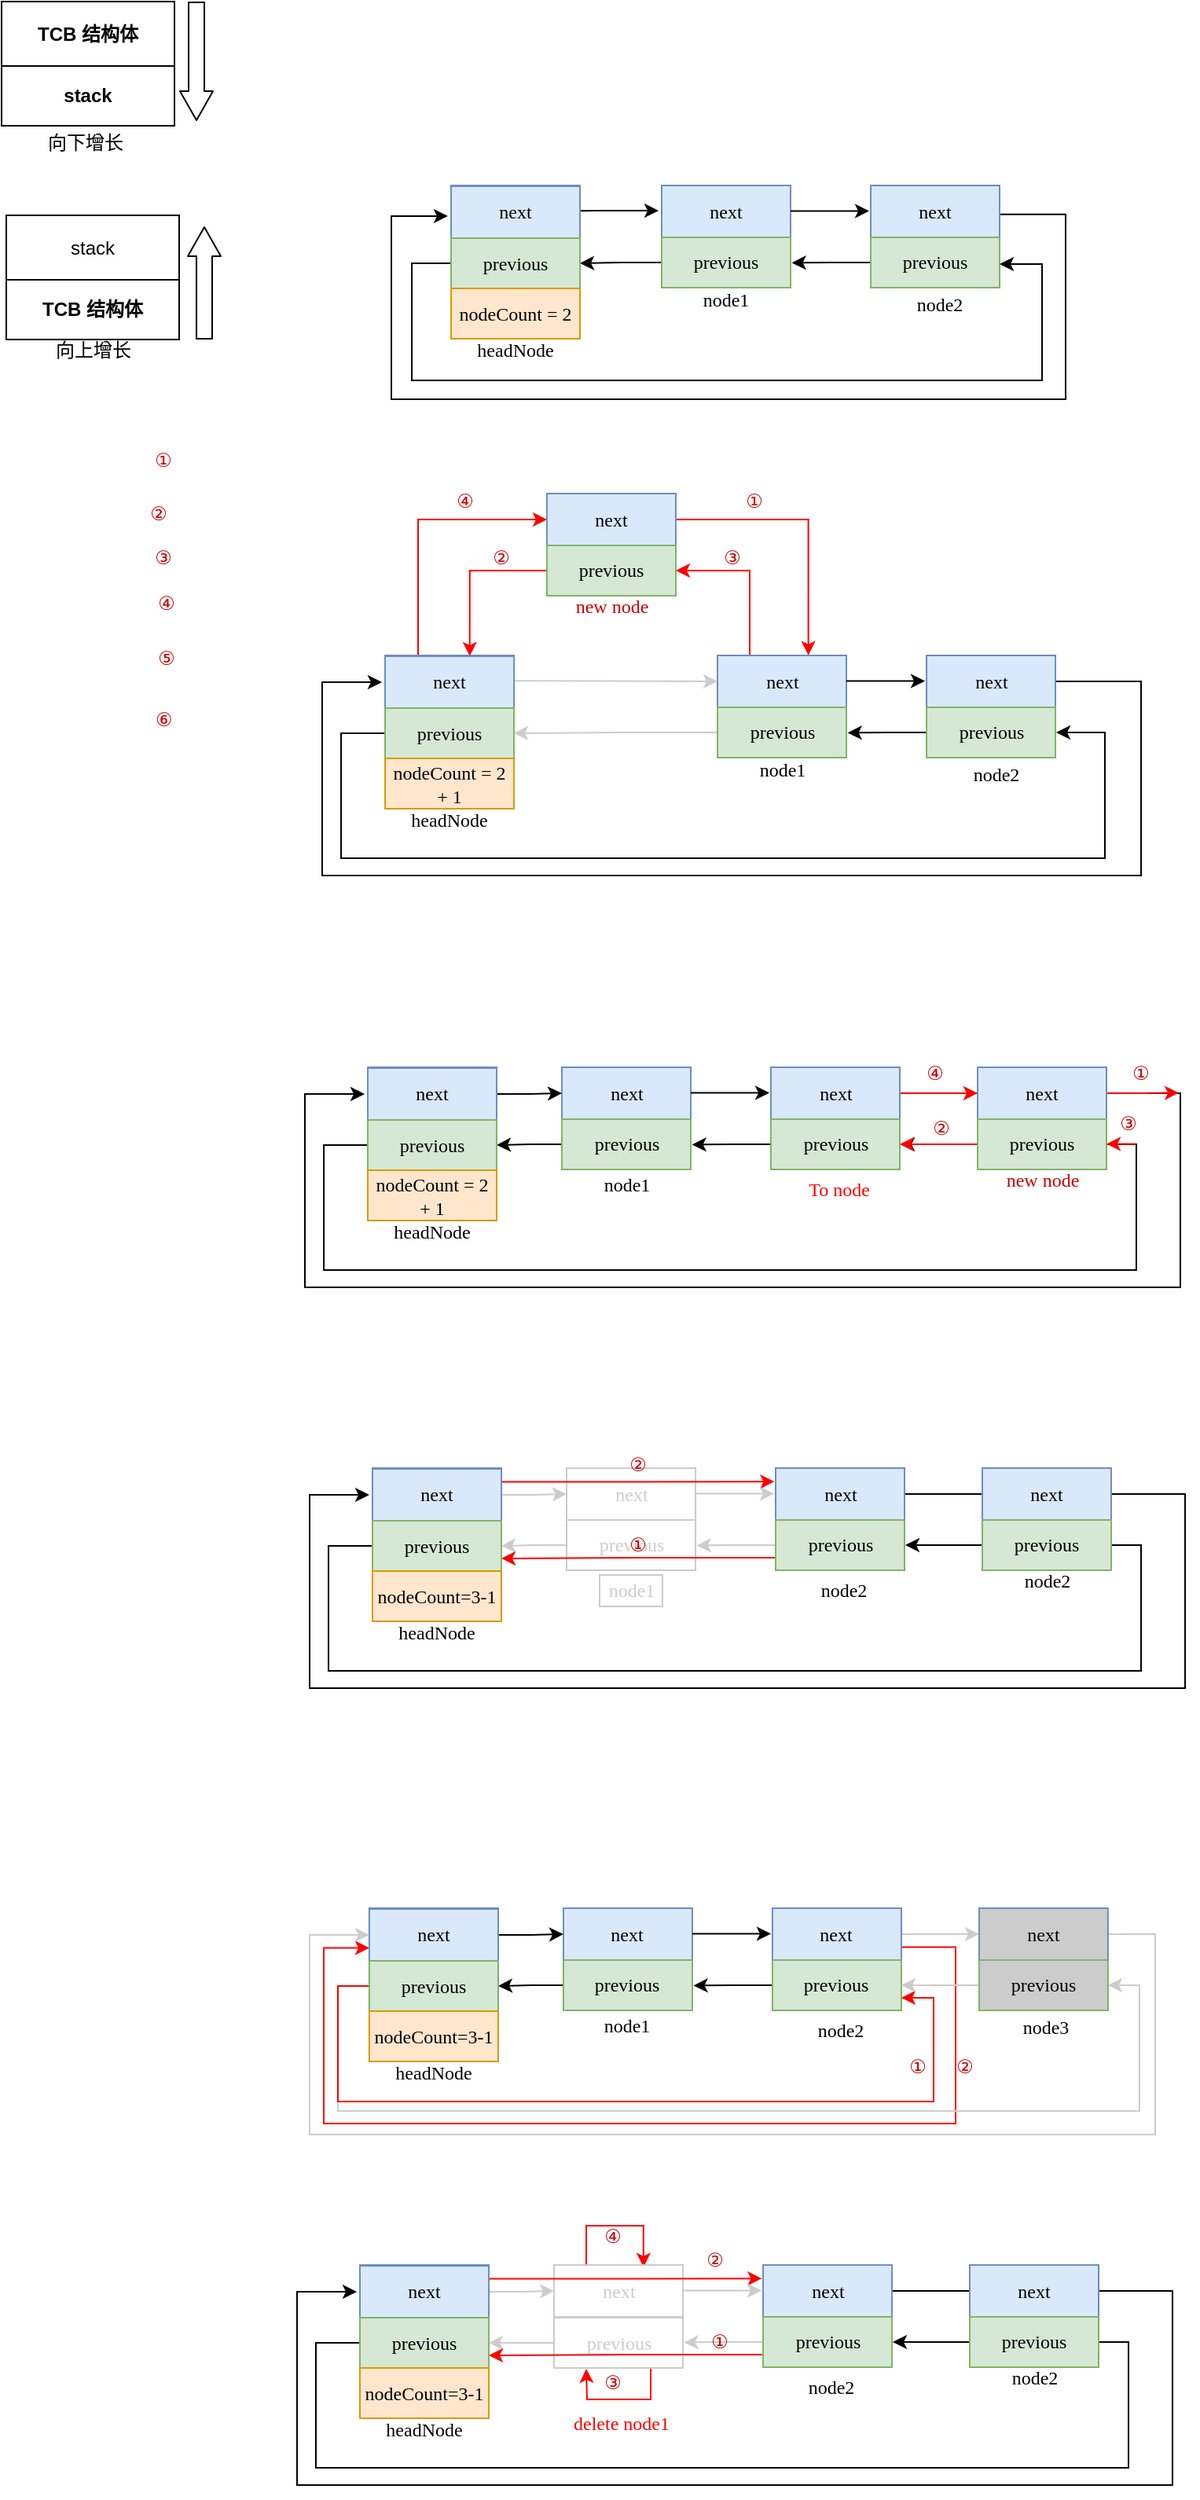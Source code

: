 <mxfile version="14.9.1" type="github">
  <diagram id="uJsgZqojlDLZ_dLQdqBV" name="第 1 页">
    <mxGraphModel dx="954" dy="989" grid="0" gridSize="10" guides="1" tooltips="1" connect="1" arrows="1" fold="1" page="0" pageScale="1" pageWidth="827" pageHeight="1169" math="0" shadow="0">
      <root>
        <mxCell id="0" />
        <mxCell id="1" parent="0" />
        <mxCell id="kMU8WNk6aDGuvhEju-qt-1" value="&lt;b&gt;TCB&amp;nbsp;结构体&lt;/b&gt;" style="rounded=0;whiteSpace=wrap;html=1;editable=0;" parent="1" vertex="1">
          <mxGeometry x="46" y="89" width="110" height="41" as="geometry" />
        </mxCell>
        <mxCell id="kMU8WNk6aDGuvhEju-qt-2" value="&lt;b&gt;stack&lt;/b&gt;" style="rounded=0;whiteSpace=wrap;html=1;editable=0;" parent="1" vertex="1">
          <mxGeometry x="46" y="130" width="110" height="38" as="geometry" />
        </mxCell>
        <mxCell id="kMU8WNk6aDGuvhEju-qt-3" value="" style="shape=flexArrow;endArrow=classic;html=1;endWidth=10;endSize=5.833;editable=0;" parent="1" edge="1">
          <mxGeometry width="50" height="50" relative="1" as="geometry">
            <mxPoint x="170" y="89" as="sourcePoint" />
            <mxPoint x="170" y="165" as="targetPoint" />
          </mxGeometry>
        </mxCell>
        <mxCell id="kMU8WNk6aDGuvhEju-qt-4" value="stack" style="rounded=0;whiteSpace=wrap;html=1;editable=0;" parent="1" vertex="1">
          <mxGeometry x="49" y="225" width="110" height="41" as="geometry" />
        </mxCell>
        <mxCell id="kMU8WNk6aDGuvhEju-qt-5" value="&lt;b&gt;TCB&amp;nbsp;结构体&lt;/b&gt;" style="rounded=0;whiteSpace=wrap;html=1;editable=0;" parent="1" vertex="1">
          <mxGeometry x="49" y="266" width="110" height="38" as="geometry" />
        </mxCell>
        <mxCell id="kMU8WNk6aDGuvhEju-qt-6" value="" style="shape=flexArrow;endArrow=classic;html=1;endWidth=10;endSize=5.833;editable=0;" parent="1" edge="1">
          <mxGeometry width="50" height="50" relative="1" as="geometry">
            <mxPoint x="175" y="304" as="sourcePoint" />
            <mxPoint x="175" y="232" as="targetPoint" />
          </mxGeometry>
        </mxCell>
        <mxCell id="kMU8WNk6aDGuvhEju-qt-7" value="向下增长" style="text;html=1;strokeColor=none;fillColor=none;align=center;verticalAlign=middle;whiteSpace=wrap;rounded=0;editable=0;" parent="1" vertex="1">
          <mxGeometry x="52" y="172" width="95" height="13" as="geometry" />
        </mxCell>
        <mxCell id="kMU8WNk6aDGuvhEju-qt-8" value="向上增长" style="text;html=1;strokeColor=none;fillColor=none;align=center;verticalAlign=middle;whiteSpace=wrap;rounded=0;editable=0;" parent="1" vertex="1">
          <mxGeometry x="56.5" y="304" width="95" height="13" as="geometry" />
        </mxCell>
        <mxCell id="8dFWQaJelui2mqba3q5z-1" value="&lt;font face=&quot;Times New Roman&quot;&gt;next&lt;/font&gt;" style="rounded=0;whiteSpace=wrap;html=1;fillColor=#dae8fc;strokeColor=#6c8ebf;" parent="1" vertex="1">
          <mxGeometry x="332" y="206" width="82" height="33" as="geometry" />
        </mxCell>
        <mxCell id="8dFWQaJelui2mqba3q5z-2" value="&lt;font face=&quot;Times New Roman&quot;&gt;previous&lt;/font&gt;" style="rounded=0;whiteSpace=wrap;html=1;fillColor=#d5e8d4;strokeColor=#82b366;" parent="1" vertex="1">
          <mxGeometry x="332" y="239" width="82" height="32" as="geometry" />
        </mxCell>
        <mxCell id="8dFWQaJelui2mqba3q5z-3" value="&lt;font face=&quot;Times New Roman&quot;&gt;nodeCount&lt;/font&gt;" style="rounded=0;whiteSpace=wrap;html=1;fillColor=#ffe6cc;strokeColor=#d79b00;" parent="1" vertex="1">
          <mxGeometry x="332" y="271" width="82" height="32" as="geometry" />
        </mxCell>
        <mxCell id="8dFWQaJelui2mqba3q5z-4" value="&lt;font face=&quot;Times New Roman&quot;&gt;next&lt;/font&gt;" style="rounded=0;whiteSpace=wrap;html=1;fillColor=#dae8fc;strokeColor=#6c8ebf;resizable=0;" parent="1" vertex="1">
          <mxGeometry x="466" y="206" width="82" height="33" as="geometry" />
        </mxCell>
        <mxCell id="8dFWQaJelui2mqba3q5z-16" style="edgeStyle=orthogonalEdgeStyle;rounded=0;orthogonalLoop=1;jettySize=auto;html=1;exitX=0;exitY=0.5;exitDx=0;exitDy=0;entryX=1;entryY=0.5;entryDx=0;entryDy=0;" parent="1" source="8dFWQaJelui2mqba3q5z-5" target="8dFWQaJelui2mqba3q5z-11" edge="1">
          <mxGeometry relative="1" as="geometry" />
        </mxCell>
        <mxCell id="8dFWQaJelui2mqba3q5z-5" value="&lt;font face=&quot;Times New Roman&quot;&gt;previous&lt;/font&gt;" style="rounded=0;whiteSpace=wrap;html=1;fillColor=#d5e8d4;strokeColor=#82b366;resizable=0;" parent="1" vertex="1">
          <mxGeometry x="466" y="239" width="82" height="32" as="geometry" />
        </mxCell>
        <mxCell id="8dFWQaJelui2mqba3q5z-23" style="edgeStyle=orthogonalEdgeStyle;rounded=0;orthogonalLoop=1;jettySize=auto;html=1;fontFamily=Times New Roman;exitX=0.997;exitY=0.557;exitDx=0;exitDy=0;exitPerimeter=0;" parent="1" source="8dFWQaJelui2mqba3q5z-6" edge="1">
          <mxGeometry relative="1" as="geometry">
            <mxPoint x="330" y="225.48" as="targetPoint" />
            <mxPoint x="695" y="224.997" as="sourcePoint" />
            <Array as="points">
              <mxPoint x="723" y="224" />
              <mxPoint x="723" y="342" />
              <mxPoint x="294" y="342" />
              <mxPoint x="294" y="225" />
            </Array>
          </mxGeometry>
        </mxCell>
        <mxCell id="8dFWQaJelui2mqba3q5z-6" value="&lt;font face=&quot;Times New Roman&quot;&gt;next&lt;/font&gt;" style="rounded=0;whiteSpace=wrap;html=1;fillColor=#dae8fc;strokeColor=#6c8ebf;resizable=0;" parent="1" vertex="1">
          <mxGeometry x="599" y="206" width="82" height="33" as="geometry" />
        </mxCell>
        <mxCell id="8dFWQaJelui2mqba3q5z-17" style="edgeStyle=orthogonalEdgeStyle;rounded=0;orthogonalLoop=1;jettySize=auto;html=1;exitX=0;exitY=0.5;exitDx=0;exitDy=0;" parent="1" source="8dFWQaJelui2mqba3q5z-7" edge="1">
          <mxGeometry relative="1" as="geometry">
            <mxPoint x="548.8" y="255.2" as="targetPoint" />
          </mxGeometry>
        </mxCell>
        <mxCell id="8dFWQaJelui2mqba3q5z-7" value="&lt;font face=&quot;Times New Roman&quot;&gt;previous&lt;/font&gt;" style="rounded=0;whiteSpace=wrap;html=1;fillColor=#d5e8d4;strokeColor=#82b366;resizable=0;" parent="1" vertex="1">
          <mxGeometry x="599" y="239" width="82" height="32" as="geometry" />
        </mxCell>
        <mxCell id="8dFWQaJelui2mqba3q5z-9" value="" style="endArrow=classic;html=1;" parent="1" edge="1">
          <mxGeometry width="50" height="50" relative="1" as="geometry">
            <mxPoint x="414" y="222.08" as="sourcePoint" />
            <mxPoint x="464" y="222" as="targetPoint" />
          </mxGeometry>
        </mxCell>
        <mxCell id="8dFWQaJelui2mqba3q5z-10" value="&lt;font face=&quot;Times New Roman&quot;&gt;next&lt;/font&gt;" style="rounded=0;whiteSpace=wrap;html=1;fillColor=#dae8fc;strokeColor=#6c8ebf;" parent="1" vertex="1">
          <mxGeometry x="332" y="206.5" width="82" height="33" as="geometry" />
        </mxCell>
        <mxCell id="8dFWQaJelui2mqba3q5z-22" style="edgeStyle=orthogonalEdgeStyle;rounded=0;orthogonalLoop=1;jettySize=auto;html=1;exitX=0;exitY=0.5;exitDx=0;exitDy=0;fontFamily=Times New Roman;" parent="1" source="8dFWQaJelui2mqba3q5z-11" edge="1">
          <mxGeometry relative="1" as="geometry">
            <mxPoint x="681" y="256" as="targetPoint" />
            <Array as="points">
              <mxPoint x="307" y="255" />
              <mxPoint x="307" y="330" />
              <mxPoint x="708" y="330" />
              <mxPoint x="708" y="256" />
            </Array>
          </mxGeometry>
        </mxCell>
        <mxCell id="8dFWQaJelui2mqba3q5z-11" value="&lt;font face=&quot;Times New Roman&quot;&gt;previous&lt;/font&gt;" style="rounded=0;whiteSpace=wrap;html=1;fillColor=#d5e8d4;strokeColor=#82b366;" parent="1" vertex="1">
          <mxGeometry x="332" y="239.5" width="82" height="32" as="geometry" />
        </mxCell>
        <mxCell id="8dFWQaJelui2mqba3q5z-12" value="&lt;font face=&quot;Times New Roman&quot;&gt;nodeCount = 2&lt;/font&gt;" style="rounded=0;whiteSpace=wrap;html=1;fillColor=#ffe6cc;strokeColor=#d79b00;" parent="1" vertex="1">
          <mxGeometry x="332" y="271.5" width="82" height="32" as="geometry" />
        </mxCell>
        <mxCell id="8dFWQaJelui2mqba3q5z-13" value="" style="endArrow=classic;html=1;" parent="1" edge="1">
          <mxGeometry width="50" height="50" relative="1" as="geometry">
            <mxPoint x="548" y="222.3" as="sourcePoint" />
            <mxPoint x="598" y="222.3" as="targetPoint" />
          </mxGeometry>
        </mxCell>
        <mxCell id="8dFWQaJelui2mqba3q5z-18" value="node1" style="text;html=1;strokeColor=none;fillColor=none;align=center;verticalAlign=middle;whiteSpace=wrap;rounded=0;fontFamily=Times New Roman;" parent="1" vertex="1">
          <mxGeometry x="487" y="269" width="40" height="20" as="geometry" />
        </mxCell>
        <mxCell id="8dFWQaJelui2mqba3q5z-19" value="headNode" style="text;html=1;strokeColor=none;fillColor=none;align=center;verticalAlign=middle;whiteSpace=wrap;rounded=0;fontFamily=Times New Roman;" parent="1" vertex="1">
          <mxGeometry x="353" y="300.5" width="40" height="20" as="geometry" />
        </mxCell>
        <mxCell id="8dFWQaJelui2mqba3q5z-20" value="node2" style="text;html=1;strokeColor=none;fillColor=none;align=center;verticalAlign=middle;whiteSpace=wrap;rounded=0;fontFamily=Times New Roman;" parent="1" vertex="1">
          <mxGeometry x="623" y="271.5" width="40" height="20" as="geometry" />
        </mxCell>
        <mxCell id="8dFWQaJelui2mqba3q5z-71" style="edgeStyle=orthogonalEdgeStyle;rounded=0;orthogonalLoop=1;jettySize=auto;html=1;exitX=0.5;exitY=0;exitDx=0;exitDy=0;fontFamily=Times New Roman;entryX=0;entryY=0.5;entryDx=0;entryDy=0;fontColor=#CC0000;strokeColor=#FF0000;" parent="1" source="8dFWQaJelui2mqba3q5z-45" target="8dFWQaJelui2mqba3q5z-66" edge="1">
          <mxGeometry relative="1" as="geometry">
            <mxPoint x="331.286" y="420.286" as="targetPoint" />
            <Array as="points">
              <mxPoint x="311" y="505" />
              <mxPoint x="311" y="419" />
            </Array>
          </mxGeometry>
        </mxCell>
        <mxCell id="8dFWQaJelui2mqba3q5z-45" value="&lt;font face=&quot;Times New Roman&quot;&gt;next&lt;/font&gt;" style="rounded=0;whiteSpace=wrap;html=1;fillColor=#dae8fc;strokeColor=#6c8ebf;" parent="1" vertex="1">
          <mxGeometry x="290" y="505" width="82" height="33" as="geometry" />
        </mxCell>
        <mxCell id="8dFWQaJelui2mqba3q5z-46" value="&lt;font face=&quot;Times New Roman&quot;&gt;previous&lt;/font&gt;" style="rounded=0;whiteSpace=wrap;html=1;fillColor=#d5e8d4;strokeColor=#82b366;" parent="1" vertex="1">
          <mxGeometry x="290" y="538" width="82" height="32" as="geometry" />
        </mxCell>
        <mxCell id="8dFWQaJelui2mqba3q5z-47" value="&lt;font face=&quot;Times New Roman&quot;&gt;nodeCount&lt;/font&gt;" style="rounded=0;whiteSpace=wrap;html=1;fillColor=#ffe6cc;strokeColor=#d79b00;" parent="1" vertex="1">
          <mxGeometry x="290" y="570" width="82" height="32" as="geometry" />
        </mxCell>
        <mxCell id="8dFWQaJelui2mqba3q5z-75" style="edgeStyle=orthogonalEdgeStyle;rounded=0;orthogonalLoop=1;jettySize=auto;html=1;exitX=0.25;exitY=0;exitDx=0;exitDy=0;entryX=1;entryY=0.5;entryDx=0;entryDy=0;fontFamily=Times New Roman;fontColor=#CC0000;strokeColor=#FF0000;" parent="1" source="8dFWQaJelui2mqba3q5z-48" target="8dFWQaJelui2mqba3q5z-67" edge="1">
          <mxGeometry relative="1" as="geometry" />
        </mxCell>
        <mxCell id="8dFWQaJelui2mqba3q5z-48" value="&lt;font face=&quot;Times New Roman&quot;&gt;next&lt;/font&gt;" style="rounded=0;whiteSpace=wrap;html=1;fillColor=#dae8fc;strokeColor=#6c8ebf;resizable=0;" parent="1" vertex="1">
          <mxGeometry x="501.51" y="505" width="82" height="33" as="geometry" />
        </mxCell>
        <mxCell id="8dFWQaJelui2mqba3q5z-49" style="edgeStyle=orthogonalEdgeStyle;rounded=0;orthogonalLoop=1;jettySize=auto;html=1;exitX=0;exitY=0.5;exitDx=0;exitDy=0;entryX=1;entryY=0.5;entryDx=0;entryDy=0;strokeColor=#CCCCCC;" parent="1" source="8dFWQaJelui2mqba3q5z-50" target="8dFWQaJelui2mqba3q5z-58" edge="1">
          <mxGeometry relative="1" as="geometry" />
        </mxCell>
        <mxCell id="8dFWQaJelui2mqba3q5z-50" value="&lt;font face=&quot;Times New Roman&quot;&gt;previous&lt;/font&gt;" style="rounded=0;whiteSpace=wrap;html=1;fillColor=#d5e8d4;strokeColor=#82b366;resizable=0;" parent="1" vertex="1">
          <mxGeometry x="501.51" y="538" width="82" height="32" as="geometry" />
        </mxCell>
        <mxCell id="8dFWQaJelui2mqba3q5z-65" style="edgeStyle=orthogonalEdgeStyle;rounded=0;orthogonalLoop=1;jettySize=auto;html=1;fontFamily=Times New Roman;" parent="1" source="8dFWQaJelui2mqba3q5z-52" edge="1">
          <mxGeometry relative="1" as="geometry">
            <mxPoint x="288" y="522" as="targetPoint" />
            <Array as="points">
              <mxPoint x="771" y="522" />
              <mxPoint x="771" y="645" />
              <mxPoint x="250" y="645" />
              <mxPoint x="250" y="522" />
            </Array>
          </mxGeometry>
        </mxCell>
        <mxCell id="8dFWQaJelui2mqba3q5z-52" value="&lt;font face=&quot;Times New Roman&quot;&gt;next&lt;/font&gt;" style="rounded=0;whiteSpace=wrap;html=1;fillColor=#dae8fc;strokeColor=#6c8ebf;resizable=0;" parent="1" vertex="1">
          <mxGeometry x="634.51" y="505" width="82" height="33" as="geometry" />
        </mxCell>
        <mxCell id="8dFWQaJelui2mqba3q5z-53" style="edgeStyle=orthogonalEdgeStyle;rounded=0;orthogonalLoop=1;jettySize=auto;html=1;exitX=0;exitY=0.5;exitDx=0;exitDy=0;" parent="1" source="8dFWQaJelui2mqba3q5z-54" edge="1">
          <mxGeometry relative="1" as="geometry">
            <mxPoint x="584.31" y="554.2" as="targetPoint" />
          </mxGeometry>
        </mxCell>
        <mxCell id="8dFWQaJelui2mqba3q5z-54" value="&lt;font face=&quot;Times New Roman&quot;&gt;previous&lt;/font&gt;" style="rounded=0;whiteSpace=wrap;html=1;fillColor=#d5e8d4;strokeColor=#82b366;resizable=0;" parent="1" vertex="1">
          <mxGeometry x="634.51" y="538" width="82" height="32" as="geometry" />
        </mxCell>
        <mxCell id="8dFWQaJelui2mqba3q5z-55" value="" style="endArrow=classic;html=1;entryX=0;entryY=0.5;entryDx=0;entryDy=0;strokeColor=#CCCCCC;" parent="1" target="8dFWQaJelui2mqba3q5z-48" edge="1">
          <mxGeometry width="50" height="50" relative="1" as="geometry">
            <mxPoint x="372" y="521.08" as="sourcePoint" />
            <mxPoint x="422" y="521" as="targetPoint" />
          </mxGeometry>
        </mxCell>
        <mxCell id="8dFWQaJelui2mqba3q5z-56" value="&lt;font face=&quot;Times New Roman&quot;&gt;next&lt;/font&gt;" style="rounded=0;whiteSpace=wrap;html=1;fillColor=#dae8fc;strokeColor=#6c8ebf;" parent="1" vertex="1">
          <mxGeometry x="290" y="505.5" width="82" height="33" as="geometry" />
        </mxCell>
        <mxCell id="8dFWQaJelui2mqba3q5z-64" style="edgeStyle=orthogonalEdgeStyle;rounded=0;orthogonalLoop=1;jettySize=auto;html=1;fontFamily=Times New Roman;" parent="1" source="8dFWQaJelui2mqba3q5z-58" edge="1">
          <mxGeometry relative="1" as="geometry">
            <mxPoint x="717" y="554" as="targetPoint" />
            <Array as="points">
              <mxPoint x="262" y="555" />
              <mxPoint x="262" y="634" />
              <mxPoint x="748" y="634" />
              <mxPoint x="748" y="554" />
            </Array>
          </mxGeometry>
        </mxCell>
        <mxCell id="8dFWQaJelui2mqba3q5z-58" value="&lt;font face=&quot;Times New Roman&quot;&gt;previous&lt;/font&gt;" style="rounded=0;whiteSpace=wrap;html=1;fillColor=#d5e8d4;strokeColor=#82b366;" parent="1" vertex="1">
          <mxGeometry x="290" y="538.5" width="82" height="32" as="geometry" />
        </mxCell>
        <mxCell id="8dFWQaJelui2mqba3q5z-59" value="&lt;font face=&quot;Times New Roman&quot;&gt;nodeCount = 2 + 1&lt;/font&gt;" style="rounded=0;whiteSpace=wrap;html=1;fillColor=#ffe6cc;strokeColor=#d79b00;" parent="1" vertex="1">
          <mxGeometry x="290" y="570.5" width="82" height="32" as="geometry" />
        </mxCell>
        <mxCell id="8dFWQaJelui2mqba3q5z-60" value="" style="endArrow=classic;html=1;" parent="1" edge="1">
          <mxGeometry width="50" height="50" relative="1" as="geometry">
            <mxPoint x="583.51" y="521.3" as="sourcePoint" />
            <mxPoint x="633.51" y="521.3" as="targetPoint" />
          </mxGeometry>
        </mxCell>
        <mxCell id="8dFWQaJelui2mqba3q5z-61" value="node1" style="text;html=1;strokeColor=none;fillColor=none;align=center;verticalAlign=middle;whiteSpace=wrap;rounded=0;fontFamily=Times New Roman;" parent="1" vertex="1">
          <mxGeometry x="522.51" y="568" width="40" height="20" as="geometry" />
        </mxCell>
        <mxCell id="8dFWQaJelui2mqba3q5z-62" value="headNode" style="text;html=1;strokeColor=none;fillColor=none;align=center;verticalAlign=middle;whiteSpace=wrap;rounded=0;fontFamily=Times New Roman;" parent="1" vertex="1">
          <mxGeometry x="311" y="599.5" width="40" height="20" as="geometry" />
        </mxCell>
        <mxCell id="8dFWQaJelui2mqba3q5z-63" value="node2" style="text;html=1;strokeColor=none;fillColor=none;align=center;verticalAlign=middle;whiteSpace=wrap;rounded=0;fontFamily=Times New Roman;" parent="1" vertex="1">
          <mxGeometry x="658.51" y="570.5" width="40" height="20" as="geometry" />
        </mxCell>
        <mxCell id="8dFWQaJelui2mqba3q5z-73" style="edgeStyle=orthogonalEdgeStyle;rounded=0;orthogonalLoop=1;jettySize=auto;html=1;exitX=1;exitY=0.5;exitDx=0;exitDy=0;entryX=0.705;entryY=-0.004;entryDx=0;entryDy=0;entryPerimeter=0;fontFamily=Times New Roman;fontColor=#CC0000;strokeColor=#FF0000;" parent="1" source="8dFWQaJelui2mqba3q5z-66" target="8dFWQaJelui2mqba3q5z-48" edge="1">
          <mxGeometry relative="1" as="geometry" />
        </mxCell>
        <mxCell id="8dFWQaJelui2mqba3q5z-66" value="&lt;font face=&quot;Times New Roman&quot;&gt;next&lt;/font&gt;" style="rounded=0;whiteSpace=wrap;html=1;fillColor=#dae8fc;strokeColor=#6c8ebf;resizable=0;" parent="1" vertex="1">
          <mxGeometry x="393" y="402" width="82" height="33" as="geometry" />
        </mxCell>
        <mxCell id="8dFWQaJelui2mqba3q5z-74" style="edgeStyle=orthogonalEdgeStyle;rounded=0;orthogonalLoop=1;jettySize=auto;html=1;exitX=0;exitY=0.5;exitDx=0;exitDy=0;entryX=0.657;entryY=0.013;entryDx=0;entryDy=0;entryPerimeter=0;fontFamily=Times New Roman;fontColor=#CC0000;strokeColor=#FF0000;" parent="1" source="8dFWQaJelui2mqba3q5z-67" target="8dFWQaJelui2mqba3q5z-45" edge="1">
          <mxGeometry relative="1" as="geometry" />
        </mxCell>
        <mxCell id="8dFWQaJelui2mqba3q5z-67" value="&lt;font face=&quot;Times New Roman&quot;&gt;previous&lt;/font&gt;" style="rounded=0;whiteSpace=wrap;html=1;fillColor=#d5e8d4;strokeColor=#82b366;resizable=0;" parent="1" vertex="1">
          <mxGeometry x="393" y="435" width="82" height="32" as="geometry" />
        </mxCell>
        <mxCell id="8dFWQaJelui2mqba3q5z-68" value="new node" style="text;html=1;strokeColor=none;fillColor=none;align=center;verticalAlign=middle;whiteSpace=wrap;rounded=0;fontFamily=Times New Roman;fontColor=#CC0000;" parent="1" vertex="1">
          <mxGeometry x="403" y="464" width="63" height="20" as="geometry" />
        </mxCell>
        <mxCell id="8dFWQaJelui2mqba3q5z-78" value="①" style="text;html=1;strokeColor=none;fillColor=none;align=center;verticalAlign=middle;whiteSpace=wrap;rounded=0;fontFamily=Times New Roman;fontColor=#CC0000;" parent="1" vertex="1">
          <mxGeometry x="129" y="371" width="40" height="20" as="geometry" />
        </mxCell>
        <mxCell id="8dFWQaJelui2mqba3q5z-79" value="②" style="text;html=1;strokeColor=none;fillColor=none;align=center;verticalAlign=middle;whiteSpace=wrap;rounded=0;fontFamily=Times New Roman;fontColor=#CC0000;" parent="1" vertex="1">
          <mxGeometry x="126" y="405" width="40" height="20" as="geometry" />
        </mxCell>
        <mxCell id="8dFWQaJelui2mqba3q5z-82" value="③" style="text;html=1;strokeColor=none;fillColor=none;align=center;verticalAlign=middle;whiteSpace=wrap;rounded=0;fontFamily=Times New Roman;fontColor=#CC0000;" parent="1" vertex="1">
          <mxGeometry x="129" y="433" width="40" height="20" as="geometry" />
        </mxCell>
        <mxCell id="8dFWQaJelui2mqba3q5z-83" value="④" style="text;html=1;strokeColor=none;fillColor=none;align=center;verticalAlign=middle;whiteSpace=wrap;rounded=0;fontFamily=Times New Roman;fontColor=#CC0000;" parent="1" vertex="1">
          <mxGeometry x="131" y="462" width="40" height="20" as="geometry" />
        </mxCell>
        <mxCell id="8dFWQaJelui2mqba3q5z-84" value="⑤" style="text;html=1;strokeColor=none;fillColor=none;align=center;verticalAlign=middle;whiteSpace=wrap;rounded=0;fontFamily=Times New Roman;fontColor=#CC0000;" parent="1" vertex="1">
          <mxGeometry x="131" y="497" width="40" height="20" as="geometry" />
        </mxCell>
        <mxCell id="8dFWQaJelui2mqba3q5z-85" style="edgeStyle=orthogonalEdgeStyle;rounded=0;orthogonalLoop=1;jettySize=auto;html=1;exitX=0.5;exitY=1;exitDx=0;exitDy=0;fontFamily=Times New Roman;fontColor=#CC0000;strokeColor=#CCCCCC;" parent="1" source="8dFWQaJelui2mqba3q5z-83" target="8dFWQaJelui2mqba3q5z-83" edge="1">
          <mxGeometry relative="1" as="geometry" />
        </mxCell>
        <mxCell id="8dFWQaJelui2mqba3q5z-86" value="⑥" style="text;whiteSpace=wrap;html=1;fontFamily=Times New Roman;fontColor=#CC0000;" parent="1" vertex="1">
          <mxGeometry x="142.0" y="532.001" width="32" height="28" as="geometry" />
        </mxCell>
        <mxCell id="8dFWQaJelui2mqba3q5z-87" value="①" style="text;html=1;strokeColor=none;fillColor=none;align=center;verticalAlign=middle;whiteSpace=wrap;rounded=0;fontFamily=Times New Roman;fontColor=#CC0000;" parent="1" vertex="1">
          <mxGeometry x="505" y="397" width="40" height="20" as="geometry" />
        </mxCell>
        <mxCell id="8dFWQaJelui2mqba3q5z-88" value="②" style="text;html=1;strokeColor=none;fillColor=none;align=center;verticalAlign=middle;whiteSpace=wrap;rounded=0;fontFamily=Times New Roman;fontColor=#CC0000;" parent="1" vertex="1">
          <mxGeometry x="344" y="433" width="40" height="20" as="geometry" />
        </mxCell>
        <mxCell id="8dFWQaJelui2mqba3q5z-89" value="③" style="text;html=1;strokeColor=none;fillColor=none;align=center;verticalAlign=middle;whiteSpace=wrap;rounded=0;fontFamily=Times New Roman;fontColor=#CC0000;" parent="1" vertex="1">
          <mxGeometry x="491" y="433" width="40" height="20" as="geometry" />
        </mxCell>
        <mxCell id="8dFWQaJelui2mqba3q5z-90" value="④" style="text;html=1;strokeColor=none;fillColor=none;align=center;verticalAlign=middle;whiteSpace=wrap;rounded=0;fontFamily=Times New Roman;fontColor=#CC0000;" parent="1" vertex="1">
          <mxGeometry x="321" y="397" width="40" height="20" as="geometry" />
        </mxCell>
        <mxCell id="8dFWQaJelui2mqba3q5z-92" value="&lt;font face=&quot;Times New Roman&quot;&gt;next&lt;/font&gt;" style="rounded=0;whiteSpace=wrap;html=1;fillColor=#dae8fc;strokeColor=#6c8ebf;" parent="1" vertex="1">
          <mxGeometry x="279" y="767" width="82" height="33" as="geometry" />
        </mxCell>
        <mxCell id="8dFWQaJelui2mqba3q5z-93" value="&lt;font face=&quot;Times New Roman&quot;&gt;previous&lt;/font&gt;" style="rounded=0;whiteSpace=wrap;html=1;fillColor=#d5e8d4;strokeColor=#82b366;" parent="1" vertex="1">
          <mxGeometry x="279" y="800" width="82" height="32" as="geometry" />
        </mxCell>
        <mxCell id="8dFWQaJelui2mqba3q5z-94" value="&lt;font face=&quot;Times New Roman&quot;&gt;nodeCount&lt;/font&gt;" style="rounded=0;whiteSpace=wrap;html=1;fillColor=#ffe6cc;strokeColor=#d79b00;" parent="1" vertex="1">
          <mxGeometry x="279" y="832" width="82" height="32" as="geometry" />
        </mxCell>
        <mxCell id="8dFWQaJelui2mqba3q5z-96" value="&lt;font face=&quot;Times New Roman&quot;&gt;next&lt;/font&gt;" style="rounded=0;whiteSpace=wrap;html=1;fillColor=#dae8fc;strokeColor=#6c8ebf;resizable=0;" parent="1" vertex="1">
          <mxGeometry x="402.51" y="767" width="82" height="33" as="geometry" />
        </mxCell>
        <mxCell id="8dFWQaJelui2mqba3q5z-128" style="edgeStyle=orthogonalEdgeStyle;rounded=0;orthogonalLoop=1;jettySize=auto;html=1;exitX=0;exitY=0.5;exitDx=0;exitDy=0;entryX=1;entryY=0.5;entryDx=0;entryDy=0;fontFamily=Times New Roman;fontColor=#CC0000;" parent="1" source="8dFWQaJelui2mqba3q5z-98" target="8dFWQaJelui2mqba3q5z-106" edge="1">
          <mxGeometry relative="1" as="geometry" />
        </mxCell>
        <mxCell id="8dFWQaJelui2mqba3q5z-98" value="&lt;font face=&quot;Times New Roman&quot;&gt;previous&lt;/font&gt;" style="rounded=0;whiteSpace=wrap;html=1;fillColor=#d5e8d4;strokeColor=#82b366;resizable=0;" parent="1" vertex="1">
          <mxGeometry x="402.51" y="800" width="82" height="32" as="geometry" />
        </mxCell>
        <mxCell id="8dFWQaJelui2mqba3q5z-99" style="edgeStyle=orthogonalEdgeStyle;rounded=0;orthogonalLoop=1;jettySize=auto;html=1;fontFamily=Times New Roman;" parent="1" source="8dFWQaJelui2mqba3q5z-100" edge="1">
          <mxGeometry relative="1" as="geometry">
            <mxPoint x="277" y="784" as="targetPoint" />
            <Array as="points">
              <mxPoint x="796" y="783" />
              <mxPoint x="796" y="907" />
              <mxPoint x="239" y="907" />
              <mxPoint x="239" y="784" />
            </Array>
          </mxGeometry>
        </mxCell>
        <mxCell id="8dFWQaJelui2mqba3q5z-131" style="edgeStyle=orthogonalEdgeStyle;rounded=0;orthogonalLoop=1;jettySize=auto;html=1;exitX=1;exitY=0.5;exitDx=0;exitDy=0;entryX=0;entryY=0.5;entryDx=0;entryDy=0;fontFamily=Times New Roman;fontColor=#CC0000;strokeColor=#FF0000;" parent="1" source="8dFWQaJelui2mqba3q5z-100" target="8dFWQaJelui2mqba3q5z-113" edge="1">
          <mxGeometry relative="1" as="geometry" />
        </mxCell>
        <mxCell id="8dFWQaJelui2mqba3q5z-100" value="&lt;font face=&quot;Times New Roman&quot;&gt;next&lt;/font&gt;" style="rounded=0;whiteSpace=wrap;html=1;fillColor=#dae8fc;strokeColor=#6c8ebf;resizable=0;" parent="1" vertex="1">
          <mxGeometry x="535.51" y="767" width="82" height="33" as="geometry" />
        </mxCell>
        <mxCell id="8dFWQaJelui2mqba3q5z-101" style="edgeStyle=orthogonalEdgeStyle;rounded=0;orthogonalLoop=1;jettySize=auto;html=1;exitX=0;exitY=0.5;exitDx=0;exitDy=0;" parent="1" source="8dFWQaJelui2mqba3q5z-102" edge="1">
          <mxGeometry relative="1" as="geometry">
            <mxPoint x="485.31" y="816.2" as="targetPoint" />
          </mxGeometry>
        </mxCell>
        <mxCell id="8dFWQaJelui2mqba3q5z-102" value="&lt;font face=&quot;Times New Roman&quot;&gt;previous&lt;/font&gt;" style="rounded=0;whiteSpace=wrap;html=1;fillColor=#d5e8d4;strokeColor=#82b366;resizable=0;" parent="1" vertex="1">
          <mxGeometry x="535.51" y="800" width="82" height="32" as="geometry" />
        </mxCell>
        <mxCell id="8dFWQaJelui2mqba3q5z-127" style="edgeStyle=orthogonalEdgeStyle;rounded=0;orthogonalLoop=1;jettySize=auto;html=1;exitX=1;exitY=0.5;exitDx=0;exitDy=0;entryX=0;entryY=0.5;entryDx=0;entryDy=0;fontFamily=Times New Roman;fontColor=#CC0000;" parent="1" source="8dFWQaJelui2mqba3q5z-104" target="8dFWQaJelui2mqba3q5z-96" edge="1">
          <mxGeometry relative="1" as="geometry" />
        </mxCell>
        <mxCell id="8dFWQaJelui2mqba3q5z-104" value="&lt;font face=&quot;Times New Roman&quot;&gt;next&lt;/font&gt;" style="rounded=0;whiteSpace=wrap;html=1;fillColor=#dae8fc;strokeColor=#6c8ebf;" parent="1" vertex="1">
          <mxGeometry x="279" y="767.5" width="82" height="33" as="geometry" />
        </mxCell>
        <mxCell id="8dFWQaJelui2mqba3q5z-105" style="edgeStyle=orthogonalEdgeStyle;rounded=0;orthogonalLoop=1;jettySize=auto;html=1;fontFamily=Times New Roman;" parent="1" source="8dFWQaJelui2mqba3q5z-106" edge="1">
          <mxGeometry relative="1" as="geometry">
            <mxPoint x="618" y="816" as="targetPoint" />
            <Array as="points">
              <mxPoint x="251" y="817" />
              <mxPoint x="251" y="896" />
              <mxPoint x="768" y="896" />
              <mxPoint x="768" y="816" />
            </Array>
          </mxGeometry>
        </mxCell>
        <mxCell id="8dFWQaJelui2mqba3q5z-106" value="&lt;font face=&quot;Times New Roman&quot;&gt;previous&lt;/font&gt;" style="rounded=0;whiteSpace=wrap;html=1;fillColor=#d5e8d4;strokeColor=#82b366;" parent="1" vertex="1">
          <mxGeometry x="279" y="800.5" width="82" height="32" as="geometry" />
        </mxCell>
        <mxCell id="8dFWQaJelui2mqba3q5z-107" value="&lt;font face=&quot;Times New Roman&quot;&gt;nodeCount = 2 + 1&lt;/font&gt;" style="rounded=0;whiteSpace=wrap;html=1;fillColor=#ffe6cc;strokeColor=#d79b00;" parent="1" vertex="1">
          <mxGeometry x="279" y="832.5" width="82" height="32" as="geometry" />
        </mxCell>
        <mxCell id="8dFWQaJelui2mqba3q5z-108" value="" style="endArrow=classic;html=1;" parent="1" edge="1">
          <mxGeometry width="50" height="50" relative="1" as="geometry">
            <mxPoint x="484.51" y="783.3" as="sourcePoint" />
            <mxPoint x="534.51" y="783.3" as="targetPoint" />
          </mxGeometry>
        </mxCell>
        <mxCell id="8dFWQaJelui2mqba3q5z-109" value="node1" style="text;html=1;strokeColor=none;fillColor=none;align=center;verticalAlign=middle;whiteSpace=wrap;rounded=0;fontFamily=Times New Roman;" parent="1" vertex="1">
          <mxGeometry x="423.51" y="832" width="40" height="20" as="geometry" />
        </mxCell>
        <mxCell id="8dFWQaJelui2mqba3q5z-110" value="headNode" style="text;html=1;strokeColor=none;fillColor=none;align=center;verticalAlign=middle;whiteSpace=wrap;rounded=0;fontFamily=Times New Roman;" parent="1" vertex="1">
          <mxGeometry x="300" y="861.5" width="40" height="20" as="geometry" />
        </mxCell>
        <mxCell id="8dFWQaJelui2mqba3q5z-111" value="&lt;font color=&quot;#ff0000&quot;&gt;To&amp;nbsp;node&lt;/font&gt;" style="text;html=1;strokeColor=none;fillColor=none;align=center;verticalAlign=middle;whiteSpace=wrap;rounded=0;fontFamily=Times New Roman;" parent="1" vertex="1">
          <mxGeometry x="559" y="835" width="40" height="20" as="geometry" />
        </mxCell>
        <mxCell id="8dFWQaJelui2mqba3q5z-133" style="edgeStyle=orthogonalEdgeStyle;rounded=0;orthogonalLoop=1;jettySize=auto;html=1;exitX=1;exitY=0.5;exitDx=0;exitDy=0;fontFamily=Times New Roman;fontColor=#CC0000;strokeColor=#FF0000;" parent="1" source="8dFWQaJelui2mqba3q5z-113" edge="1">
          <mxGeometry relative="1" as="geometry">
            <mxPoint x="795.034" y="783.207" as="targetPoint" />
          </mxGeometry>
        </mxCell>
        <mxCell id="8dFWQaJelui2mqba3q5z-113" value="&lt;font face=&quot;Times New Roman&quot;&gt;next&lt;/font&gt;" style="rounded=0;whiteSpace=wrap;html=1;fillColor=#dae8fc;strokeColor=#6c8ebf;resizable=0;" parent="1" vertex="1">
          <mxGeometry x="667" y="767" width="82" height="33" as="geometry" />
        </mxCell>
        <mxCell id="8dFWQaJelui2mqba3q5z-132" style="edgeStyle=orthogonalEdgeStyle;rounded=0;orthogonalLoop=1;jettySize=auto;html=1;exitX=0;exitY=0.5;exitDx=0;exitDy=0;entryX=1;entryY=0.5;entryDx=0;entryDy=0;fontFamily=Times New Roman;fontColor=#CC0000;strokeColor=#FF0000;" parent="1" source="8dFWQaJelui2mqba3q5z-115" target="8dFWQaJelui2mqba3q5z-102" edge="1">
          <mxGeometry relative="1" as="geometry" />
        </mxCell>
        <mxCell id="8dFWQaJelui2mqba3q5z-115" value="&lt;font face=&quot;Times New Roman&quot;&gt;previous&lt;/font&gt;" style="rounded=0;whiteSpace=wrap;html=1;fillColor=#d5e8d4;strokeColor=#82b366;resizable=0;" parent="1" vertex="1">
          <mxGeometry x="667" y="800" width="82" height="32" as="geometry" />
        </mxCell>
        <mxCell id="8dFWQaJelui2mqba3q5z-116" value="new node" style="text;html=1;strokeColor=none;fillColor=none;align=center;verticalAlign=middle;whiteSpace=wrap;rounded=0;fontFamily=Times New Roman;fontColor=#CC0000;" parent="1" vertex="1">
          <mxGeometry x="677" y="829" width="63" height="20" as="geometry" />
        </mxCell>
        <mxCell id="8dFWQaJelui2mqba3q5z-118" value="①" style="text;html=1;strokeColor=none;fillColor=none;align=center;verticalAlign=middle;whiteSpace=wrap;rounded=0;fontFamily=Times New Roman;fontColor=#CC0000;" parent="1" vertex="1">
          <mxGeometry x="751" y="761" width="40" height="20" as="geometry" />
        </mxCell>
        <mxCell id="8dFWQaJelui2mqba3q5z-119" value="②" style="text;html=1;strokeColor=none;fillColor=none;align=center;verticalAlign=middle;whiteSpace=wrap;rounded=0;fontFamily=Times New Roman;fontColor=#CC0000;" parent="1" vertex="1">
          <mxGeometry x="624" y="796" width="40" height="20" as="geometry" />
        </mxCell>
        <mxCell id="8dFWQaJelui2mqba3q5z-120" value="③" style="text;html=1;strokeColor=none;fillColor=none;align=center;verticalAlign=middle;whiteSpace=wrap;rounded=0;fontFamily=Times New Roman;fontColor=#CC0000;" parent="1" vertex="1">
          <mxGeometry x="743" y="793" width="40" height="20" as="geometry" />
        </mxCell>
        <mxCell id="8dFWQaJelui2mqba3q5z-121" value="④" style="text;html=1;strokeColor=none;fillColor=none;align=center;verticalAlign=middle;whiteSpace=wrap;rounded=0;fontFamily=Times New Roman;fontColor=#CC0000;" parent="1" vertex="1">
          <mxGeometry x="620" y="761" width="40" height="20" as="geometry" />
        </mxCell>
        <mxCell id="8dFWQaJelui2mqba3q5z-134" value="" style="endArrow=classic;html=1;fontFamily=Times New Roman;fontColor=#CC0000;strokeColor=#FF0000;" parent="1" edge="1">
          <mxGeometry width="50" height="50" relative="1" as="geometry">
            <mxPoint x="768" y="815.8" as="sourcePoint" />
            <mxPoint x="749" y="815.8" as="targetPoint" />
          </mxGeometry>
        </mxCell>
        <mxCell id="oBvxzdTWaizicGQGWFlm-12" value="&lt;font face=&quot;Times New Roman&quot;&gt;next&lt;/font&gt;" style="rounded=0;whiteSpace=wrap;html=1;fillColor=#dae8fc;strokeColor=#6c8ebf;" parent="1" vertex="1">
          <mxGeometry x="279.97" y="1302" width="82" height="33" as="geometry" />
        </mxCell>
        <mxCell id="oBvxzdTWaizicGQGWFlm-13" value="&lt;font face=&quot;Times New Roman&quot;&gt;previous&lt;/font&gt;" style="rounded=0;whiteSpace=wrap;html=1;fillColor=#d5e8d4;strokeColor=#82b366;" parent="1" vertex="1">
          <mxGeometry x="279.97" y="1335" width="82" height="32" as="geometry" />
        </mxCell>
        <mxCell id="oBvxzdTWaizicGQGWFlm-14" value="&lt;font face=&quot;Times New Roman&quot;&gt;nodeCount&lt;/font&gt;" style="rounded=0;whiteSpace=wrap;html=1;fillColor=#ffe6cc;strokeColor=#d79b00;" parent="1" vertex="1">
          <mxGeometry x="279.97" y="1367" width="82" height="32" as="geometry" />
        </mxCell>
        <mxCell id="oBvxzdTWaizicGQGWFlm-15" value="&lt;font face=&quot;Times New Roman&quot;&gt;next&lt;/font&gt;" style="rounded=0;whiteSpace=wrap;html=1;fillColor=#dae8fc;strokeColor=#6c8ebf;resizable=0;" parent="1" vertex="1">
          <mxGeometry x="403.48" y="1302" width="82" height="33" as="geometry" />
        </mxCell>
        <mxCell id="oBvxzdTWaizicGQGWFlm-16" style="edgeStyle=orthogonalEdgeStyle;rounded=0;orthogonalLoop=1;jettySize=auto;html=1;exitX=0;exitY=0.5;exitDx=0;exitDy=0;entryX=1;entryY=0.5;entryDx=0;entryDy=0;fontFamily=Times New Roman;fontColor=#CC0000;" parent="1" source="oBvxzdTWaizicGQGWFlm-17" target="oBvxzdTWaizicGQGWFlm-27" edge="1">
          <mxGeometry relative="1" as="geometry" />
        </mxCell>
        <mxCell id="oBvxzdTWaizicGQGWFlm-17" value="&lt;font face=&quot;Times New Roman&quot;&gt;previous&lt;/font&gt;" style="rounded=0;whiteSpace=wrap;html=1;fillColor=#d5e8d4;strokeColor=#82b366;resizable=0;" parent="1" vertex="1">
          <mxGeometry x="403.48" y="1335" width="82" height="32" as="geometry" />
        </mxCell>
        <mxCell id="oBvxzdTWaizicGQGWFlm-18" style="edgeStyle=orthogonalEdgeStyle;rounded=0;orthogonalLoop=1;jettySize=auto;html=1;exitX=1;exitY=0.5;exitDx=0;exitDy=0;entryX=0;entryY=0.5;entryDx=0;entryDy=0;strokeColor=#CCCCCC;" parent="1" source="oBvxzdTWaizicGQGWFlm-20" target="oBvxzdTWaizicGQGWFlm-34" edge="1">
          <mxGeometry relative="1" as="geometry" />
        </mxCell>
        <mxCell id="oBvxzdTWaizicGQGWFlm-19" style="edgeStyle=orthogonalEdgeStyle;rounded=0;orthogonalLoop=1;jettySize=auto;html=1;exitX=1;exitY=0.75;exitDx=0;exitDy=0;strokeColor=#FF0000;entryX=0;entryY=0.75;entryDx=0;entryDy=0;" parent="1" source="oBvxzdTWaizicGQGWFlm-20" target="oBvxzdTWaizicGQGWFlm-24" edge="1">
          <mxGeometry relative="1" as="geometry">
            <mxPoint x="651.714" y="1442.143" as="targetPoint" />
            <Array as="points">
              <mxPoint x="653" y="1327" />
              <mxPoint x="653" y="1439" />
              <mxPoint x="251" y="1439" />
              <mxPoint x="251" y="1327" />
            </Array>
          </mxGeometry>
        </mxCell>
        <mxCell id="oBvxzdTWaizicGQGWFlm-20" value="&lt;font face=&quot;Times New Roman&quot;&gt;next&lt;/font&gt;" style="rounded=0;whiteSpace=wrap;html=1;fillColor=#dae8fc;strokeColor=#6c8ebf;resizable=0;" parent="1" vertex="1">
          <mxGeometry x="536.48" y="1302" width="82" height="33" as="geometry" />
        </mxCell>
        <mxCell id="oBvxzdTWaizicGQGWFlm-21" style="edgeStyle=orthogonalEdgeStyle;rounded=0;orthogonalLoop=1;jettySize=auto;html=1;exitX=0;exitY=0.5;exitDx=0;exitDy=0;" parent="1" source="oBvxzdTWaizicGQGWFlm-22" edge="1">
          <mxGeometry relative="1" as="geometry">
            <mxPoint x="486.28" y="1351.2" as="targetPoint" />
          </mxGeometry>
        </mxCell>
        <mxCell id="oBvxzdTWaizicGQGWFlm-22" value="&lt;font face=&quot;Times New Roman&quot;&gt;previous&lt;/font&gt;" style="rounded=0;whiteSpace=wrap;html=1;fillColor=#d5e8d4;strokeColor=#82b366;resizable=0;" parent="1" vertex="1">
          <mxGeometry x="536.48" y="1335" width="82" height="32" as="geometry" />
        </mxCell>
        <mxCell id="oBvxzdTWaizicGQGWFlm-23" style="edgeStyle=orthogonalEdgeStyle;rounded=0;orthogonalLoop=1;jettySize=auto;html=1;exitX=1;exitY=0.5;exitDx=0;exitDy=0;entryX=0;entryY=0.5;entryDx=0;entryDy=0;fontFamily=Times New Roman;fontColor=#CC0000;" parent="1" source="oBvxzdTWaizicGQGWFlm-24" target="oBvxzdTWaizicGQGWFlm-15" edge="1">
          <mxGeometry relative="1" as="geometry" />
        </mxCell>
        <mxCell id="oBvxzdTWaizicGQGWFlm-24" value="&lt;font face=&quot;Times New Roman&quot;&gt;next&lt;/font&gt;" style="rounded=0;whiteSpace=wrap;html=1;fillColor=#dae8fc;strokeColor=#6c8ebf;" parent="1" vertex="1">
          <mxGeometry x="279.97" y="1302.5" width="82" height="33" as="geometry" />
        </mxCell>
        <mxCell id="oBvxzdTWaizicGQGWFlm-25" style="edgeStyle=orthogonalEdgeStyle;rounded=0;orthogonalLoop=1;jettySize=auto;html=1;exitX=0;exitY=0.5;exitDx=0;exitDy=0;entryX=1;entryY=0.5;entryDx=0;entryDy=0;strokeColor=#CCCCCC;" parent="1" source="oBvxzdTWaizicGQGWFlm-27" target="oBvxzdTWaizicGQGWFlm-36" edge="1">
          <mxGeometry relative="1" as="geometry">
            <mxPoint x="779.81" y="1494.524" as="targetPoint" />
            <Array as="points">
              <mxPoint x="260" y="1352" />
              <mxPoint x="260" y="1431" />
              <mxPoint x="770" y="1431" />
              <mxPoint x="770" y="1351" />
            </Array>
          </mxGeometry>
        </mxCell>
        <mxCell id="oBvxzdTWaizicGQGWFlm-26" style="edgeStyle=orthogonalEdgeStyle;rounded=0;orthogonalLoop=1;jettySize=auto;html=1;exitX=0;exitY=0.5;exitDx=0;exitDy=0;strokeColor=#FF0000;entryX=1;entryY=0.75;entryDx=0;entryDy=0;" parent="1" source="oBvxzdTWaizicGQGWFlm-27" target="oBvxzdTWaizicGQGWFlm-22" edge="1">
          <mxGeometry relative="1" as="geometry">
            <mxPoint x="652" y="1493" as="targetPoint" />
            <Array as="points">
              <mxPoint x="260" y="1352" />
              <mxPoint x="260" y="1425" />
              <mxPoint x="639" y="1425" />
              <mxPoint x="639" y="1359" />
            </Array>
          </mxGeometry>
        </mxCell>
        <mxCell id="oBvxzdTWaizicGQGWFlm-27" value="&lt;font face=&quot;Times New Roman&quot;&gt;previous&lt;/font&gt;" style="rounded=0;whiteSpace=wrap;html=1;fillColor=#d5e8d4;strokeColor=#82b366;" parent="1" vertex="1">
          <mxGeometry x="279.97" y="1335.5" width="82" height="32" as="geometry" />
        </mxCell>
        <mxCell id="oBvxzdTWaizicGQGWFlm-28" value="&lt;font face=&quot;Times New Roman&quot;&gt;nodeCount=3-1&lt;/font&gt;" style="rounded=0;whiteSpace=wrap;html=1;fillColor=#ffe6cc;strokeColor=#d79b00;" parent="1" vertex="1">
          <mxGeometry x="279.97" y="1367.5" width="82" height="32" as="geometry" />
        </mxCell>
        <mxCell id="oBvxzdTWaizicGQGWFlm-29" value="" style="endArrow=classic;html=1;" parent="1" edge="1">
          <mxGeometry width="50" height="50" relative="1" as="geometry">
            <mxPoint x="485.48" y="1318.3" as="sourcePoint" />
            <mxPoint x="535.48" y="1318.3" as="targetPoint" />
          </mxGeometry>
        </mxCell>
        <mxCell id="oBvxzdTWaizicGQGWFlm-30" value="node1" style="text;html=1;strokeColor=none;fillColor=none;align=center;verticalAlign=middle;whiteSpace=wrap;rounded=0;fontFamily=Times New Roman;" parent="1" vertex="1">
          <mxGeometry x="424.48" y="1367" width="40" height="20" as="geometry" />
        </mxCell>
        <mxCell id="oBvxzdTWaizicGQGWFlm-31" value="headNode" style="text;html=1;strokeColor=none;fillColor=none;align=center;verticalAlign=middle;whiteSpace=wrap;rounded=0;fontFamily=Times New Roman;" parent="1" vertex="1">
          <mxGeometry x="300.97" y="1396.5" width="40" height="20" as="geometry" />
        </mxCell>
        <mxCell id="oBvxzdTWaizicGQGWFlm-32" value="node2" style="text;html=1;strokeColor=none;fillColor=none;align=center;verticalAlign=middle;whiteSpace=wrap;rounded=0;fontFamily=Times New Roman;" parent="1" vertex="1">
          <mxGeometry x="559.97" y="1370" width="40" height="20" as="geometry" />
        </mxCell>
        <mxCell id="oBvxzdTWaizicGQGWFlm-33" style="edgeStyle=orthogonalEdgeStyle;rounded=0;orthogonalLoop=1;jettySize=auto;html=1;exitX=1;exitY=0.5;exitDx=0;exitDy=0;entryX=0;entryY=0.5;entryDx=0;entryDy=0;strokeColor=#CCCCCC;" parent="1" source="oBvxzdTWaizicGQGWFlm-34" target="oBvxzdTWaizicGQGWFlm-24" edge="1">
          <mxGeometry relative="1" as="geometry">
            <mxPoint x="231" y="1548" as="targetPoint" />
            <Array as="points">
              <mxPoint x="780" y="1319" />
              <mxPoint x="780" y="1446" />
              <mxPoint x="242" y="1446" />
              <mxPoint x="242" y="1319" />
            </Array>
          </mxGeometry>
        </mxCell>
        <mxCell id="oBvxzdTWaizicGQGWFlm-34" value="&lt;font face=&quot;Times New Roman&quot;&gt;next&lt;/font&gt;" style="rounded=0;whiteSpace=wrap;html=1;strokeColor=#6c8ebf;resizable=0;fillColor=#CCCCCC;" parent="1" vertex="1">
          <mxGeometry x="667.97" y="1302" width="82" height="33" as="geometry" />
        </mxCell>
        <mxCell id="oBvxzdTWaizicGQGWFlm-35" style="edgeStyle=orthogonalEdgeStyle;rounded=0;orthogonalLoop=1;jettySize=auto;html=1;exitX=0;exitY=0.5;exitDx=0;exitDy=0;entryX=1;entryY=0.5;entryDx=0;entryDy=0;strokeColor=#CCCCCC;" parent="1" source="oBvxzdTWaizicGQGWFlm-36" target="oBvxzdTWaizicGQGWFlm-22" edge="1">
          <mxGeometry relative="1" as="geometry" />
        </mxCell>
        <mxCell id="oBvxzdTWaizicGQGWFlm-36" value="&lt;font face=&quot;Times New Roman&quot;&gt;previous&lt;/font&gt;" style="rounded=0;whiteSpace=wrap;html=1;strokeColor=#82b366;resizable=0;fillColor=#CCCCCC;" parent="1" vertex="1">
          <mxGeometry x="667.97" y="1335" width="82" height="32" as="geometry" />
        </mxCell>
        <mxCell id="oBvxzdTWaizicGQGWFlm-37" value="&lt;font color=&quot;#000000&quot;&gt;node3&lt;/font&gt;" style="text;html=1;strokeColor=none;align=center;verticalAlign=middle;whiteSpace=wrap;rounded=0;fontFamily=Times New Roman;fontColor=#CC0000;fillColor=#FFFFFF;" parent="1" vertex="1">
          <mxGeometry x="678.51" y="1367.5" width="63" height="20" as="geometry" />
        </mxCell>
        <mxCell id="oBvxzdTWaizicGQGWFlm-38" value="①" style="text;html=1;strokeColor=none;fillColor=none;align=center;verticalAlign=middle;whiteSpace=wrap;rounded=0;fontFamily=Times New Roman;fontColor=#CC0000;" parent="1" vertex="1">
          <mxGeometry x="609" y="1393" width="40" height="20" as="geometry" />
        </mxCell>
        <mxCell id="oBvxzdTWaizicGQGWFlm-39" value="②" style="text;html=1;strokeColor=none;fillColor=none;align=center;verticalAlign=middle;whiteSpace=wrap;rounded=0;fontFamily=Times New Roman;fontColor=#CC0000;" parent="1" vertex="1">
          <mxGeometry x="638.51" y="1393" width="40" height="20" as="geometry" />
        </mxCell>
        <mxCell id="oBvxzdTWaizicGQGWFlm-40" value="&lt;font face=&quot;Times New Roman&quot;&gt;next&lt;/font&gt;" style="rounded=0;whiteSpace=wrap;html=1;fillColor=#dae8fc;strokeColor=#6c8ebf;" parent="1" vertex="1">
          <mxGeometry x="282" y="1022" width="82" height="33" as="geometry" />
        </mxCell>
        <mxCell id="oBvxzdTWaizicGQGWFlm-41" value="&lt;font face=&quot;Times New Roman&quot;&gt;previous&lt;/font&gt;" style="rounded=0;whiteSpace=wrap;html=1;fillColor=#d5e8d4;strokeColor=#82b366;" parent="1" vertex="1">
          <mxGeometry x="282" y="1055" width="82" height="32" as="geometry" />
        </mxCell>
        <mxCell id="oBvxzdTWaizicGQGWFlm-42" value="&lt;font face=&quot;Times New Roman&quot;&gt;nodeCount&lt;/font&gt;" style="rounded=0;whiteSpace=wrap;html=1;fillColor=#ffe6cc;strokeColor=#d79b00;" parent="1" vertex="1">
          <mxGeometry x="282" y="1087" width="82" height="32" as="geometry" />
        </mxCell>
        <mxCell id="oBvxzdTWaizicGQGWFlm-43" value="&lt;font face=&quot;Times New Roman&quot; color=&quot;#cccccc&quot;&gt;next&lt;/font&gt;" style="rounded=0;whiteSpace=wrap;html=1;resizable=0;fillColor=#FFFFFF;strokeColor=#CCCCCC;" parent="1" vertex="1">
          <mxGeometry x="405.51" y="1022" width="82" height="33" as="geometry" />
        </mxCell>
        <mxCell id="oBvxzdTWaizicGQGWFlm-44" style="edgeStyle=orthogonalEdgeStyle;rounded=0;orthogonalLoop=1;jettySize=auto;html=1;exitX=0;exitY=0.5;exitDx=0;exitDy=0;entryX=1;entryY=0.5;entryDx=0;entryDy=0;fontFamily=Times New Roman;fontColor=#CC0000;strokeColor=#CCCCCC;" parent="1" source="oBvxzdTWaizicGQGWFlm-45" target="oBvxzdTWaizicGQGWFlm-54" edge="1">
          <mxGeometry relative="1" as="geometry" />
        </mxCell>
        <mxCell id="oBvxzdTWaizicGQGWFlm-45" value="&lt;font face=&quot;Times New Roman&quot; color=&quot;#cccccc&quot;&gt;previous&lt;/font&gt;" style="rounded=0;whiteSpace=wrap;html=1;resizable=0;fillColor=#FFFFFF;strokeColor=#CCCCCC;" parent="1" vertex="1">
          <mxGeometry x="405.51" y="1055" width="82" height="32" as="geometry" />
        </mxCell>
        <mxCell id="oBvxzdTWaizicGQGWFlm-46" style="edgeStyle=orthogonalEdgeStyle;rounded=0;orthogonalLoop=1;jettySize=auto;html=1;fontFamily=Times New Roman;" parent="1" source="oBvxzdTWaizicGQGWFlm-48" edge="1">
          <mxGeometry relative="1" as="geometry">
            <mxPoint x="280" y="1039.0" as="targetPoint" />
            <Array as="points">
              <mxPoint x="799" y="1038" />
              <mxPoint x="799" y="1162" />
              <mxPoint x="242" y="1162" />
              <mxPoint x="242" y="1039" />
            </Array>
          </mxGeometry>
        </mxCell>
        <mxCell id="oBvxzdTWaizicGQGWFlm-48" value="&lt;font face=&quot;Times New Roman&quot;&gt;next&lt;/font&gt;" style="rounded=0;whiteSpace=wrap;html=1;fillColor=#dae8fc;strokeColor=#6c8ebf;resizable=0;" parent="1" vertex="1">
          <mxGeometry x="538.51" y="1022" width="82" height="33" as="geometry" />
        </mxCell>
        <mxCell id="oBvxzdTWaizicGQGWFlm-49" style="edgeStyle=orthogonalEdgeStyle;rounded=0;orthogonalLoop=1;jettySize=auto;html=1;exitX=0;exitY=0.5;exitDx=0;exitDy=0;strokeColor=#CCCCCC;" parent="1" source="oBvxzdTWaizicGQGWFlm-50" edge="1">
          <mxGeometry relative="1" as="geometry">
            <mxPoint x="488.31" y="1071.2" as="targetPoint" />
          </mxGeometry>
        </mxCell>
        <mxCell id="oBvxzdTWaizicGQGWFlm-74" style="edgeStyle=orthogonalEdgeStyle;rounded=0;orthogonalLoop=1;jettySize=auto;html=1;exitX=0;exitY=0.75;exitDx=0;exitDy=0;entryX=1;entryY=0.75;entryDx=0;entryDy=0;strokeColor=#FF0000;" parent="1" source="oBvxzdTWaizicGQGWFlm-50" target="oBvxzdTWaizicGQGWFlm-54" edge="1">
          <mxGeometry relative="1" as="geometry" />
        </mxCell>
        <mxCell id="oBvxzdTWaizicGQGWFlm-50" value="&lt;font face=&quot;Times New Roman&quot;&gt;previous&lt;/font&gt;" style="rounded=0;whiteSpace=wrap;html=1;fillColor=#d5e8d4;strokeColor=#82b366;resizable=0;" parent="1" vertex="1">
          <mxGeometry x="538.51" y="1055" width="82" height="32" as="geometry" />
        </mxCell>
        <mxCell id="oBvxzdTWaizicGQGWFlm-51" style="edgeStyle=orthogonalEdgeStyle;rounded=0;orthogonalLoop=1;jettySize=auto;html=1;exitX=1;exitY=0.5;exitDx=0;exitDy=0;entryX=0;entryY=0.5;entryDx=0;entryDy=0;fontFamily=Times New Roman;fontColor=#CC0000;strokeColor=#CCCCCC;" parent="1" source="oBvxzdTWaizicGQGWFlm-52" target="oBvxzdTWaizicGQGWFlm-43" edge="1">
          <mxGeometry relative="1" as="geometry" />
        </mxCell>
        <mxCell id="oBvxzdTWaizicGQGWFlm-73" style="edgeStyle=orthogonalEdgeStyle;rounded=0;orthogonalLoop=1;jettySize=auto;html=1;exitX=1;exitY=0.25;exitDx=0;exitDy=0;strokeColor=#FF0000;" parent="1" source="oBvxzdTWaizicGQGWFlm-52" edge="1">
          <mxGeometry relative="1" as="geometry">
            <mxPoint x="537.714" y="1030.571" as="targetPoint" />
          </mxGeometry>
        </mxCell>
        <mxCell id="oBvxzdTWaizicGQGWFlm-52" value="&lt;font face=&quot;Times New Roman&quot;&gt;next&lt;/font&gt;" style="rounded=0;whiteSpace=wrap;html=1;fillColor=#dae8fc;strokeColor=#6c8ebf;" parent="1" vertex="1">
          <mxGeometry x="282" y="1022.5" width="82" height="33" as="geometry" />
        </mxCell>
        <mxCell id="oBvxzdTWaizicGQGWFlm-53" style="edgeStyle=orthogonalEdgeStyle;rounded=0;orthogonalLoop=1;jettySize=auto;html=1;fontFamily=Times New Roman;" parent="1" source="oBvxzdTWaizicGQGWFlm-54" edge="1">
          <mxGeometry relative="1" as="geometry">
            <mxPoint x="621" y="1071.0" as="targetPoint" />
            <Array as="points">
              <mxPoint x="254" y="1072" />
              <mxPoint x="254" y="1151" />
              <mxPoint x="771" y="1151" />
              <mxPoint x="771" y="1071" />
            </Array>
          </mxGeometry>
        </mxCell>
        <mxCell id="oBvxzdTWaizicGQGWFlm-54" value="&lt;font face=&quot;Times New Roman&quot;&gt;previous&lt;/font&gt;" style="rounded=0;whiteSpace=wrap;html=1;fillColor=#d5e8d4;strokeColor=#82b366;" parent="1" vertex="1">
          <mxGeometry x="282" y="1055.5" width="82" height="32" as="geometry" />
        </mxCell>
        <mxCell id="oBvxzdTWaizicGQGWFlm-55" value="&lt;font face=&quot;Times New Roman&quot;&gt;nodeCount=3-1&lt;/font&gt;" style="rounded=0;whiteSpace=wrap;html=1;fillColor=#ffe6cc;strokeColor=#d79b00;" parent="1" vertex="1">
          <mxGeometry x="282" y="1087.5" width="82" height="32" as="geometry" />
        </mxCell>
        <mxCell id="oBvxzdTWaizicGQGWFlm-56" value="" style="endArrow=classic;html=1;strokeColor=#CCCCCC;" parent="1" edge="1">
          <mxGeometry width="50" height="50" relative="1" as="geometry">
            <mxPoint x="487.51" y="1038.3" as="sourcePoint" />
            <mxPoint x="537.51" y="1038.3" as="targetPoint" />
          </mxGeometry>
        </mxCell>
        <mxCell id="oBvxzdTWaizicGQGWFlm-57" value="&lt;font color=&quot;#cccccc&quot;&gt;node1&lt;/font&gt;" style="text;html=1;align=center;verticalAlign=middle;whiteSpace=wrap;rounded=0;fontFamily=Times New Roman;fillColor=#FFFFFF;strokeColor=#CCCCCC;" parent="1" vertex="1">
          <mxGeometry x="426.51" y="1090" width="40" height="20" as="geometry" />
        </mxCell>
        <mxCell id="oBvxzdTWaizicGQGWFlm-58" value="headNode" style="text;html=1;strokeColor=none;fillColor=none;align=center;verticalAlign=middle;whiteSpace=wrap;rounded=0;fontFamily=Times New Roman;" parent="1" vertex="1">
          <mxGeometry x="303" y="1116.5" width="40" height="20" as="geometry" />
        </mxCell>
        <mxCell id="oBvxzdTWaizicGQGWFlm-59" value="node2" style="text;html=1;strokeColor=none;fillColor=none;align=center;verticalAlign=middle;whiteSpace=wrap;rounded=0;fontFamily=Times New Roman;" parent="1" vertex="1">
          <mxGeometry x="562" y="1090" width="40" height="20" as="geometry" />
        </mxCell>
        <mxCell id="oBvxzdTWaizicGQGWFlm-61" value="&lt;font face=&quot;Times New Roman&quot;&gt;next&lt;/font&gt;" style="rounded=0;whiteSpace=wrap;html=1;fillColor=#dae8fc;strokeColor=#6c8ebf;resizable=0;" parent="1" vertex="1">
          <mxGeometry x="670" y="1022" width="82" height="33" as="geometry" />
        </mxCell>
        <mxCell id="oBvxzdTWaizicGQGWFlm-63" value="&lt;font face=&quot;Times New Roman&quot;&gt;previous&lt;/font&gt;" style="rounded=0;whiteSpace=wrap;html=1;fillColor=#d5e8d4;strokeColor=#82b366;resizable=0;" parent="1" vertex="1">
          <mxGeometry x="670" y="1055" width="82" height="32" as="geometry" />
        </mxCell>
        <mxCell id="oBvxzdTWaizicGQGWFlm-64" value="&lt;font color=&quot;#000000&quot;&gt;node2&lt;/font&gt;" style="text;html=1;strokeColor=none;fillColor=none;align=center;verticalAlign=middle;whiteSpace=wrap;rounded=0;fontFamily=Times New Roman;fontColor=#CC0000;" parent="1" vertex="1">
          <mxGeometry x="680" y="1084" width="63" height="20" as="geometry" />
        </mxCell>
        <mxCell id="oBvxzdTWaizicGQGWFlm-65" value="①" style="text;html=1;strokeColor=none;fillColor=none;align=center;verticalAlign=middle;whiteSpace=wrap;rounded=0;fontFamily=Times New Roman;fontColor=#CC0000;" parent="1" vertex="1">
          <mxGeometry x="431" y="1061" width="40" height="20" as="geometry" />
        </mxCell>
        <mxCell id="oBvxzdTWaizicGQGWFlm-66" value="②" style="text;html=1;strokeColor=none;fillColor=none;align=center;verticalAlign=middle;whiteSpace=wrap;rounded=0;fontFamily=Times New Roman;fontColor=#CC0000;" parent="1" vertex="1">
          <mxGeometry x="431" y="1010" width="40" height="20" as="geometry" />
        </mxCell>
        <mxCell id="oBvxzdTWaizicGQGWFlm-75" value="&lt;font face=&quot;Times New Roman&quot;&gt;next&lt;/font&gt;" style="rounded=0;whiteSpace=wrap;html=1;fillColor=#dae8fc;strokeColor=#6c8ebf;" parent="1" vertex="1">
          <mxGeometry x="274" y="1529" width="82" height="33" as="geometry" />
        </mxCell>
        <mxCell id="oBvxzdTWaizicGQGWFlm-76" value="&lt;font face=&quot;Times New Roman&quot;&gt;previous&lt;/font&gt;" style="rounded=0;whiteSpace=wrap;html=1;fillColor=#d5e8d4;strokeColor=#82b366;" parent="1" vertex="1">
          <mxGeometry x="274" y="1562" width="82" height="32" as="geometry" />
        </mxCell>
        <mxCell id="oBvxzdTWaizicGQGWFlm-77" value="&lt;font face=&quot;Times New Roman&quot;&gt;nodeCount&lt;/font&gt;" style="rounded=0;whiteSpace=wrap;html=1;fillColor=#ffe6cc;strokeColor=#d79b00;" parent="1" vertex="1">
          <mxGeometry x="274" y="1594" width="82" height="32" as="geometry" />
        </mxCell>
        <mxCell id="oBvxzdTWaizicGQGWFlm-103" style="edgeStyle=orthogonalEdgeStyle;rounded=0;orthogonalLoop=1;jettySize=auto;html=1;exitX=0.25;exitY=0;exitDx=0;exitDy=0;strokeColor=#FF0000;entryX=0.694;entryY=0.04;entryDx=0;entryDy=0;entryPerimeter=0;" parent="1" source="oBvxzdTWaizicGQGWFlm-78" target="oBvxzdTWaizicGQGWFlm-78" edge="1">
          <mxGeometry relative="1" as="geometry">
            <mxPoint x="452" y="1503" as="targetPoint" />
            <Array as="points">
              <mxPoint x="418" y="1504" />
              <mxPoint x="454" y="1504" />
            </Array>
          </mxGeometry>
        </mxCell>
        <mxCell id="oBvxzdTWaizicGQGWFlm-78" value="&lt;font face=&quot;Times New Roman&quot; color=&quot;#cccccc&quot;&gt;next&lt;/font&gt;" style="rounded=0;whiteSpace=wrap;html=1;resizable=0;fillColor=#FFFFFF;strokeColor=#CCCCCC;" parent="1" vertex="1">
          <mxGeometry x="397.51" y="1529" width="82" height="33" as="geometry" />
        </mxCell>
        <mxCell id="oBvxzdTWaizicGQGWFlm-79" style="edgeStyle=orthogonalEdgeStyle;rounded=0;orthogonalLoop=1;jettySize=auto;html=1;exitX=0;exitY=0.5;exitDx=0;exitDy=0;entryX=1;entryY=0.5;entryDx=0;entryDy=0;fontFamily=Times New Roman;fontColor=#CC0000;strokeColor=#CCCCCC;" parent="1" source="oBvxzdTWaizicGQGWFlm-80" target="oBvxzdTWaizicGQGWFlm-90" edge="1">
          <mxGeometry relative="1" as="geometry" />
        </mxCell>
        <mxCell id="oBvxzdTWaizicGQGWFlm-105" style="edgeStyle=orthogonalEdgeStyle;rounded=0;orthogonalLoop=1;jettySize=auto;html=1;exitX=0.75;exitY=1;exitDx=0;exitDy=0;strokeColor=#FF0000;" parent="1" source="oBvxzdTWaizicGQGWFlm-80" edge="1">
          <mxGeometry relative="1" as="geometry">
            <mxPoint x="418" y="1595" as="targetPoint" />
          </mxGeometry>
        </mxCell>
        <mxCell id="oBvxzdTWaizicGQGWFlm-80" value="&lt;font face=&quot;Times New Roman&quot; color=&quot;#cccccc&quot;&gt;previous&lt;/font&gt;" style="rounded=0;whiteSpace=wrap;html=1;resizable=0;fillColor=#FFFFFF;strokeColor=#CCCCCC;" parent="1" vertex="1">
          <mxGeometry x="397.51" y="1562.5" width="82" height="32" as="geometry" />
        </mxCell>
        <mxCell id="oBvxzdTWaizicGQGWFlm-81" style="edgeStyle=orthogonalEdgeStyle;rounded=0;orthogonalLoop=1;jettySize=auto;html=1;fontFamily=Times New Roman;" parent="1" source="oBvxzdTWaizicGQGWFlm-82" edge="1">
          <mxGeometry relative="1" as="geometry">
            <mxPoint x="272" y="1546.0" as="targetPoint" />
            <Array as="points">
              <mxPoint x="791" y="1545" />
              <mxPoint x="791" y="1669" />
              <mxPoint x="234" y="1669" />
              <mxPoint x="234" y="1546" />
            </Array>
          </mxGeometry>
        </mxCell>
        <mxCell id="oBvxzdTWaizicGQGWFlm-82" value="&lt;font face=&quot;Times New Roman&quot;&gt;next&lt;/font&gt;" style="rounded=0;whiteSpace=wrap;html=1;fillColor=#dae8fc;strokeColor=#6c8ebf;resizable=0;" parent="1" vertex="1">
          <mxGeometry x="530.51" y="1529" width="82" height="33" as="geometry" />
        </mxCell>
        <mxCell id="oBvxzdTWaizicGQGWFlm-83" style="edgeStyle=orthogonalEdgeStyle;rounded=0;orthogonalLoop=1;jettySize=auto;html=1;exitX=0;exitY=0.5;exitDx=0;exitDy=0;strokeColor=#CCCCCC;" parent="1" source="oBvxzdTWaizicGQGWFlm-85" edge="1">
          <mxGeometry relative="1" as="geometry">
            <mxPoint x="480.31" y="1578.2" as="targetPoint" />
          </mxGeometry>
        </mxCell>
        <mxCell id="oBvxzdTWaizicGQGWFlm-84" style="edgeStyle=orthogonalEdgeStyle;rounded=0;orthogonalLoop=1;jettySize=auto;html=1;exitX=0;exitY=0.75;exitDx=0;exitDy=0;entryX=1;entryY=0.75;entryDx=0;entryDy=0;strokeColor=#FF0000;" parent="1" source="oBvxzdTWaizicGQGWFlm-85" target="oBvxzdTWaizicGQGWFlm-90" edge="1">
          <mxGeometry relative="1" as="geometry" />
        </mxCell>
        <mxCell id="oBvxzdTWaizicGQGWFlm-85" value="&lt;font face=&quot;Times New Roman&quot;&gt;previous&lt;/font&gt;" style="rounded=0;whiteSpace=wrap;html=1;fillColor=#d5e8d4;strokeColor=#82b366;resizable=0;" parent="1" vertex="1">
          <mxGeometry x="530.51" y="1562" width="82" height="32" as="geometry" />
        </mxCell>
        <mxCell id="oBvxzdTWaizicGQGWFlm-86" style="edgeStyle=orthogonalEdgeStyle;rounded=0;orthogonalLoop=1;jettySize=auto;html=1;exitX=1;exitY=0.5;exitDx=0;exitDy=0;entryX=0;entryY=0.5;entryDx=0;entryDy=0;fontFamily=Times New Roman;fontColor=#CC0000;strokeColor=#CCCCCC;" parent="1" source="oBvxzdTWaizicGQGWFlm-88" target="oBvxzdTWaizicGQGWFlm-78" edge="1">
          <mxGeometry relative="1" as="geometry" />
        </mxCell>
        <mxCell id="oBvxzdTWaizicGQGWFlm-87" style="edgeStyle=orthogonalEdgeStyle;rounded=0;orthogonalLoop=1;jettySize=auto;html=1;exitX=1;exitY=0.25;exitDx=0;exitDy=0;strokeColor=#FF0000;" parent="1" source="oBvxzdTWaizicGQGWFlm-88" edge="1">
          <mxGeometry relative="1" as="geometry">
            <mxPoint x="529.714" y="1537.571" as="targetPoint" />
          </mxGeometry>
        </mxCell>
        <mxCell id="oBvxzdTWaizicGQGWFlm-88" value="&lt;font face=&quot;Times New Roman&quot;&gt;next&lt;/font&gt;" style="rounded=0;whiteSpace=wrap;html=1;fillColor=#dae8fc;strokeColor=#6c8ebf;" parent="1" vertex="1">
          <mxGeometry x="274" y="1529.5" width="82" height="33" as="geometry" />
        </mxCell>
        <mxCell id="oBvxzdTWaizicGQGWFlm-89" style="edgeStyle=orthogonalEdgeStyle;rounded=0;orthogonalLoop=1;jettySize=auto;html=1;fontFamily=Times New Roman;" parent="1" source="oBvxzdTWaizicGQGWFlm-90" edge="1">
          <mxGeometry relative="1" as="geometry">
            <mxPoint x="613" y="1578.0" as="targetPoint" />
            <Array as="points">
              <mxPoint x="246" y="1579" />
              <mxPoint x="246" y="1658" />
              <mxPoint x="763" y="1658" />
              <mxPoint x="763" y="1578" />
            </Array>
          </mxGeometry>
        </mxCell>
        <mxCell id="oBvxzdTWaizicGQGWFlm-90" value="&lt;font face=&quot;Times New Roman&quot;&gt;previous&lt;/font&gt;" style="rounded=0;whiteSpace=wrap;html=1;fillColor=#d5e8d4;strokeColor=#82b366;" parent="1" vertex="1">
          <mxGeometry x="274" y="1562.5" width="82" height="32" as="geometry" />
        </mxCell>
        <mxCell id="oBvxzdTWaizicGQGWFlm-91" value="&lt;font face=&quot;Times New Roman&quot;&gt;nodeCount=3-1&lt;/font&gt;" style="rounded=0;whiteSpace=wrap;html=1;fillColor=#ffe6cc;strokeColor=#d79b00;" parent="1" vertex="1">
          <mxGeometry x="274" y="1594.5" width="82" height="32" as="geometry" />
        </mxCell>
        <mxCell id="oBvxzdTWaizicGQGWFlm-92" value="" style="endArrow=classic;html=1;strokeColor=#CCCCCC;" parent="1" edge="1">
          <mxGeometry width="50" height="50" relative="1" as="geometry">
            <mxPoint x="479.51" y="1545.3" as="sourcePoint" />
            <mxPoint x="529.51" y="1545.3" as="targetPoint" />
          </mxGeometry>
        </mxCell>
        <mxCell id="oBvxzdTWaizicGQGWFlm-93" value="&lt;font color=&quot;#ff0000&quot; style=&quot;background-color: rgb(255 , 255 , 255)&quot;&gt;delete node1&lt;/font&gt;" style="text;html=1;align=center;verticalAlign=middle;whiteSpace=wrap;rounded=0;fontFamily=Times New Roman;fillColor=#FFFFFF;" parent="1" vertex="1">
          <mxGeometry x="397.51" y="1620" width="85.49" height="20" as="geometry" />
        </mxCell>
        <mxCell id="oBvxzdTWaizicGQGWFlm-94" value="headNode" style="text;html=1;strokeColor=none;fillColor=none;align=center;verticalAlign=middle;whiteSpace=wrap;rounded=0;fontFamily=Times New Roman;" parent="1" vertex="1">
          <mxGeometry x="295" y="1623.5" width="40" height="20" as="geometry" />
        </mxCell>
        <mxCell id="oBvxzdTWaizicGQGWFlm-95" value="node2" style="text;html=1;strokeColor=none;fillColor=none;align=center;verticalAlign=middle;whiteSpace=wrap;rounded=0;fontFamily=Times New Roman;" parent="1" vertex="1">
          <mxGeometry x="554" y="1597" width="40" height="20" as="geometry" />
        </mxCell>
        <mxCell id="oBvxzdTWaizicGQGWFlm-96" value="&lt;font face=&quot;Times New Roman&quot;&gt;next&lt;/font&gt;" style="rounded=0;whiteSpace=wrap;html=1;fillColor=#dae8fc;strokeColor=#6c8ebf;resizable=0;" parent="1" vertex="1">
          <mxGeometry x="662" y="1529" width="82" height="33" as="geometry" />
        </mxCell>
        <mxCell id="oBvxzdTWaizicGQGWFlm-97" value="&lt;font face=&quot;Times New Roman&quot;&gt;previous&lt;/font&gt;" style="rounded=0;whiteSpace=wrap;html=1;fillColor=#d5e8d4;strokeColor=#82b366;resizable=0;" parent="1" vertex="1">
          <mxGeometry x="662" y="1562" width="82" height="32" as="geometry" />
        </mxCell>
        <mxCell id="oBvxzdTWaizicGQGWFlm-98" value="&lt;font color=&quot;#000000&quot;&gt;node2&lt;/font&gt;" style="text;html=1;strokeColor=none;fillColor=none;align=center;verticalAlign=middle;whiteSpace=wrap;rounded=0;fontFamily=Times New Roman;fontColor=#CC0000;" parent="1" vertex="1">
          <mxGeometry x="672" y="1591" width="63" height="20" as="geometry" />
        </mxCell>
        <mxCell id="oBvxzdTWaizicGQGWFlm-99" value="①" style="text;html=1;strokeColor=none;fillColor=none;align=center;verticalAlign=middle;whiteSpace=wrap;rounded=0;fontFamily=Times New Roman;fontColor=#CC0000;" parent="1" vertex="1">
          <mxGeometry x="482.51" y="1568" width="40" height="20" as="geometry" />
        </mxCell>
        <mxCell id="oBvxzdTWaizicGQGWFlm-100" value="②" style="text;html=1;strokeColor=none;fillColor=none;align=center;verticalAlign=middle;whiteSpace=wrap;rounded=0;fontFamily=Times New Roman;fontColor=#CC0000;" parent="1" vertex="1">
          <mxGeometry x="479.51" y="1516" width="40" height="20" as="geometry" />
        </mxCell>
        <mxCell id="oBvxzdTWaizicGQGWFlm-106" value="④" style="text;html=1;strokeColor=none;fillColor=none;align=center;verticalAlign=middle;whiteSpace=wrap;rounded=0;fontFamily=Times New Roman;fontColor=#CC0000;" parent="1" vertex="1">
          <mxGeometry x="414.5" y="1501" width="40" height="20" as="geometry" />
        </mxCell>
        <mxCell id="oBvxzdTWaizicGQGWFlm-107" style="edgeStyle=orthogonalEdgeStyle;rounded=0;orthogonalLoop=1;jettySize=auto;html=1;exitX=0.5;exitY=1;exitDx=0;exitDy=0;fontFamily=Times New Roman;fontColor=#CC0000;strokeColor=#CCCCCC;" parent="1" source="oBvxzdTWaizicGQGWFlm-106" target="oBvxzdTWaizicGQGWFlm-106" edge="1">
          <mxGeometry relative="1" as="geometry" />
        </mxCell>
        <mxCell id="oBvxzdTWaizicGQGWFlm-108" value="③" style="text;html=1;strokeColor=none;fillColor=none;align=center;verticalAlign=middle;whiteSpace=wrap;rounded=0;fontFamily=Times New Roman;fontColor=#CC0000;" parent="1" vertex="1">
          <mxGeometry x="414.5" y="1594" width="40" height="20" as="geometry" />
        </mxCell>
      </root>
    </mxGraphModel>
  </diagram>
</mxfile>
